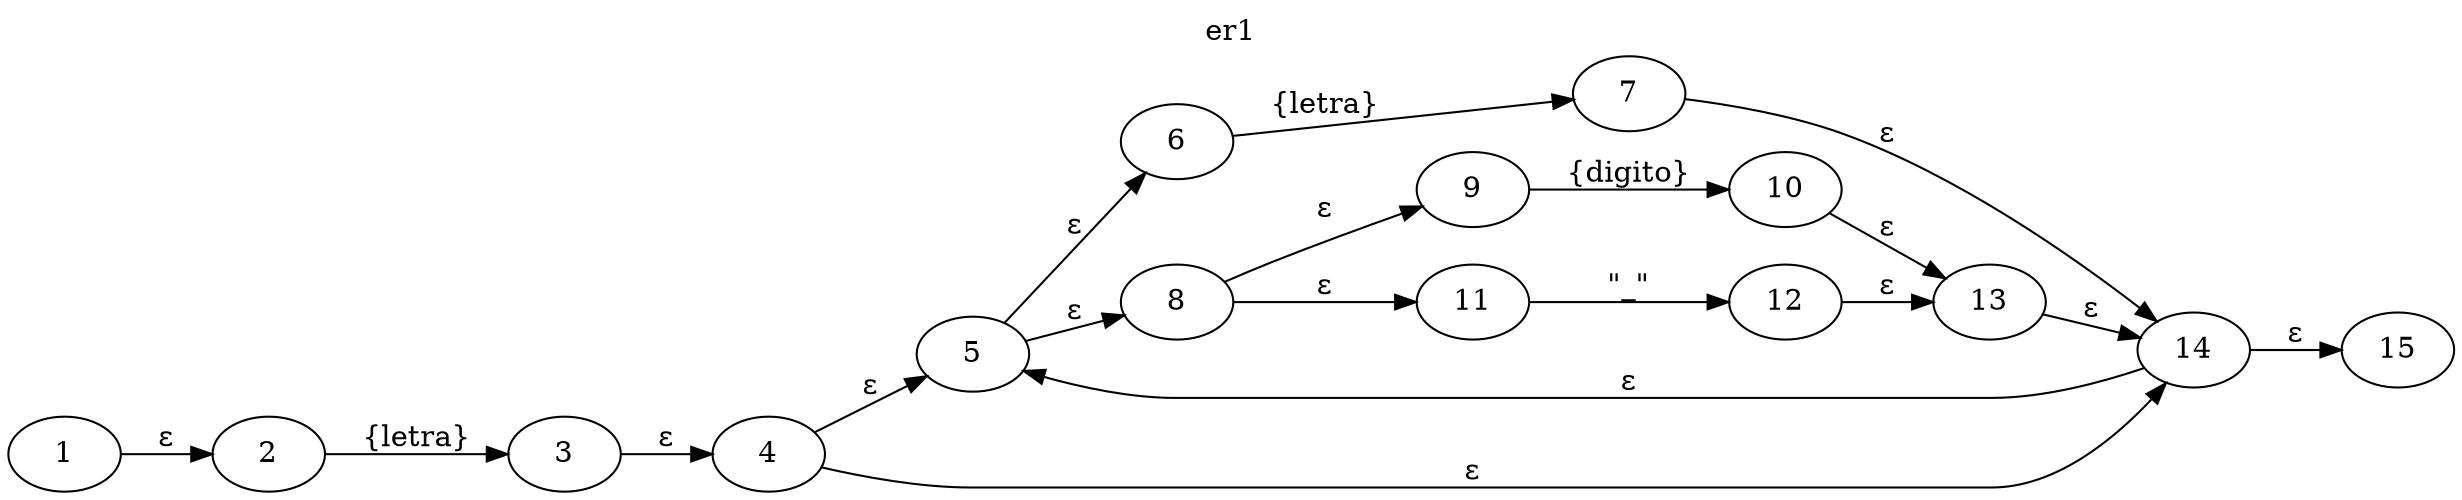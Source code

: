 digraph AFN{
rankdir=LR;
labelloc=t;
label="er1";
1 -> 2 [label="ε"];
2 -> 3 [label="{letra}"];
3 -> 4 [label="ε"];
4 -> 5 [label="ε"];
5 -> 6 [label="ε"];
6 -> 7 [label="{letra}"];
7 -> 14 [label="ε"];
14 -> 15 [label="ε"];
14 -> 5 [label="ε"];
5 -> 8 [label="ε"];
8 -> 9 [label="ε"];
9 -> 10 [label="{digito}"];
10 -> 13 [label="ε"];
13 -> 14 [label="ε"];
8 -> 11 [label="ε"];
11 -> 12 [label="\"_\""];
12 -> 13 [label="ε"];
4 -> 14 [label="ε"];
}